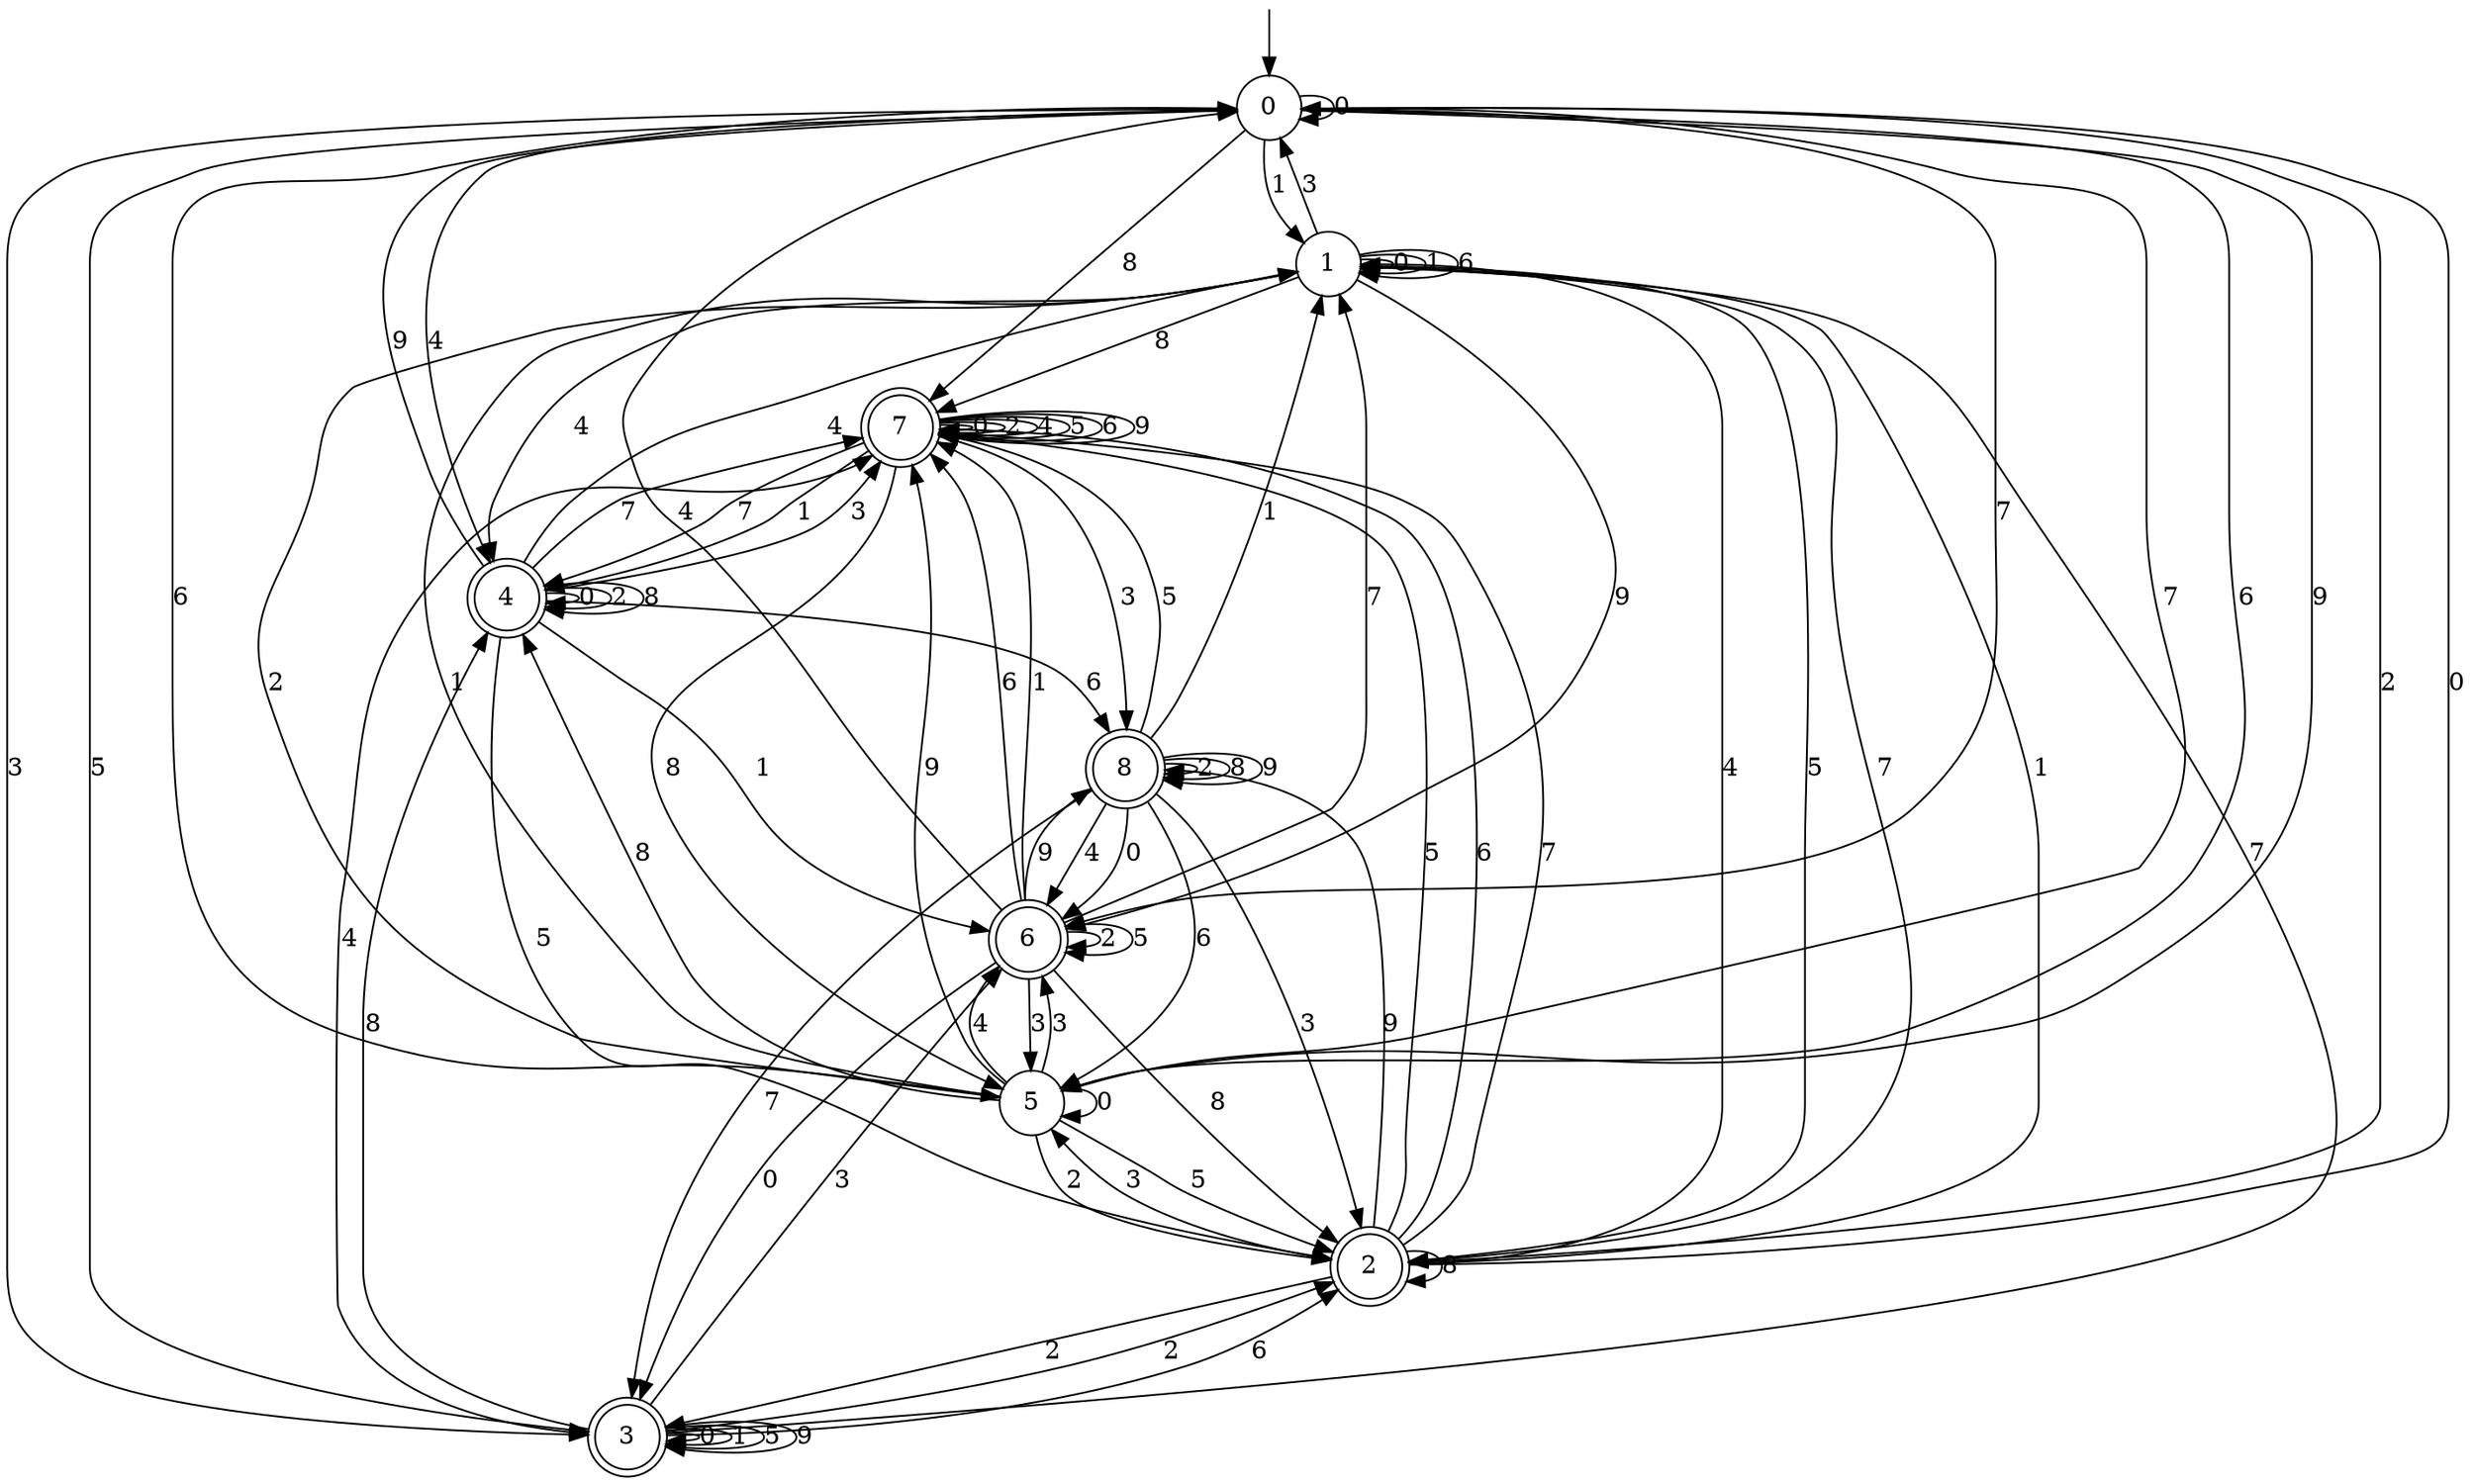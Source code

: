 digraph g {

	s0 [shape="circle" label="0"];
	s1 [shape="circle" label="1"];
	s2 [shape="doublecircle" label="2"];
	s3 [shape="doublecircle" label="3"];
	s4 [shape="doublecircle" label="4"];
	s5 [shape="circle" label="5"];
	s6 [shape="doublecircle" label="6"];
	s7 [shape="doublecircle" label="7"];
	s8 [shape="doublecircle" label="8"];
	s0 -> s0 [label="0"];
	s0 -> s1 [label="1"];
	s0 -> s2 [label="2"];
	s0 -> s3 [label="3"];
	s0 -> s4 [label="4"];
	s0 -> s3 [label="5"];
	s0 -> s5 [label="6"];
	s0 -> s6 [label="7"];
	s0 -> s7 [label="8"];
	s0 -> s5 [label="9"];
	s1 -> s1 [label="0"];
	s1 -> s1 [label="1"];
	s1 -> s5 [label="2"];
	s1 -> s0 [label="3"];
	s1 -> s4 [label="4"];
	s1 -> s2 [label="5"];
	s1 -> s1 [label="6"];
	s1 -> s2 [label="7"];
	s1 -> s7 [label="8"];
	s1 -> s6 [label="9"];
	s2 -> s0 [label="0"];
	s2 -> s1 [label="1"];
	s2 -> s3 [label="2"];
	s2 -> s5 [label="3"];
	s2 -> s1 [label="4"];
	s2 -> s7 [label="5"];
	s2 -> s7 [label="6"];
	s2 -> s7 [label="7"];
	s2 -> s2 [label="8"];
	s2 -> s8 [label="9"];
	s3 -> s3 [label="0"];
	s3 -> s3 [label="1"];
	s3 -> s2 [label="2"];
	s3 -> s6 [label="3"];
	s3 -> s7 [label="4"];
	s3 -> s3 [label="5"];
	s3 -> s2 [label="6"];
	s3 -> s1 [label="7"];
	s3 -> s4 [label="8"];
	s3 -> s3 [label="9"];
	s4 -> s4 [label="0"];
	s4 -> s6 [label="1"];
	s4 -> s4 [label="2"];
	s4 -> s7 [label="3"];
	s4 -> s1 [label="4"];
	s4 -> s2 [label="5"];
	s4 -> s8 [label="6"];
	s4 -> s7 [label="7"];
	s4 -> s4 [label="8"];
	s4 -> s0 [label="9"];
	s5 -> s5 [label="0"];
	s5 -> s1 [label="1"];
	s5 -> s2 [label="2"];
	s5 -> s6 [label="3"];
	s5 -> s6 [label="4"];
	s5 -> s2 [label="5"];
	s5 -> s0 [label="6"];
	s5 -> s0 [label="7"];
	s5 -> s4 [label="8"];
	s5 -> s7 [label="9"];
	s6 -> s3 [label="0"];
	s6 -> s7 [label="1"];
	s6 -> s6 [label="2"];
	s6 -> s5 [label="3"];
	s6 -> s0 [label="4"];
	s6 -> s6 [label="5"];
	s6 -> s7 [label="6"];
	s6 -> s1 [label="7"];
	s6 -> s2 [label="8"];
	s6 -> s8 [label="9"];
	s7 -> s7 [label="0"];
	s7 -> s4 [label="1"];
	s7 -> s7 [label="2"];
	s7 -> s8 [label="3"];
	s7 -> s7 [label="4"];
	s7 -> s7 [label="5"];
	s7 -> s7 [label="6"];
	s7 -> s4 [label="7"];
	s7 -> s5 [label="8"];
	s7 -> s7 [label="9"];
	s8 -> s6 [label="0"];
	s8 -> s1 [label="1"];
	s8 -> s8 [label="2"];
	s8 -> s2 [label="3"];
	s8 -> s6 [label="4"];
	s8 -> s7 [label="5"];
	s8 -> s5 [label="6"];
	s8 -> s3 [label="7"];
	s8 -> s8 [label="8"];
	s8 -> s8 [label="9"];

__start0 [label="" shape="none" width="0" height="0"];
__start0 -> s0;

}
